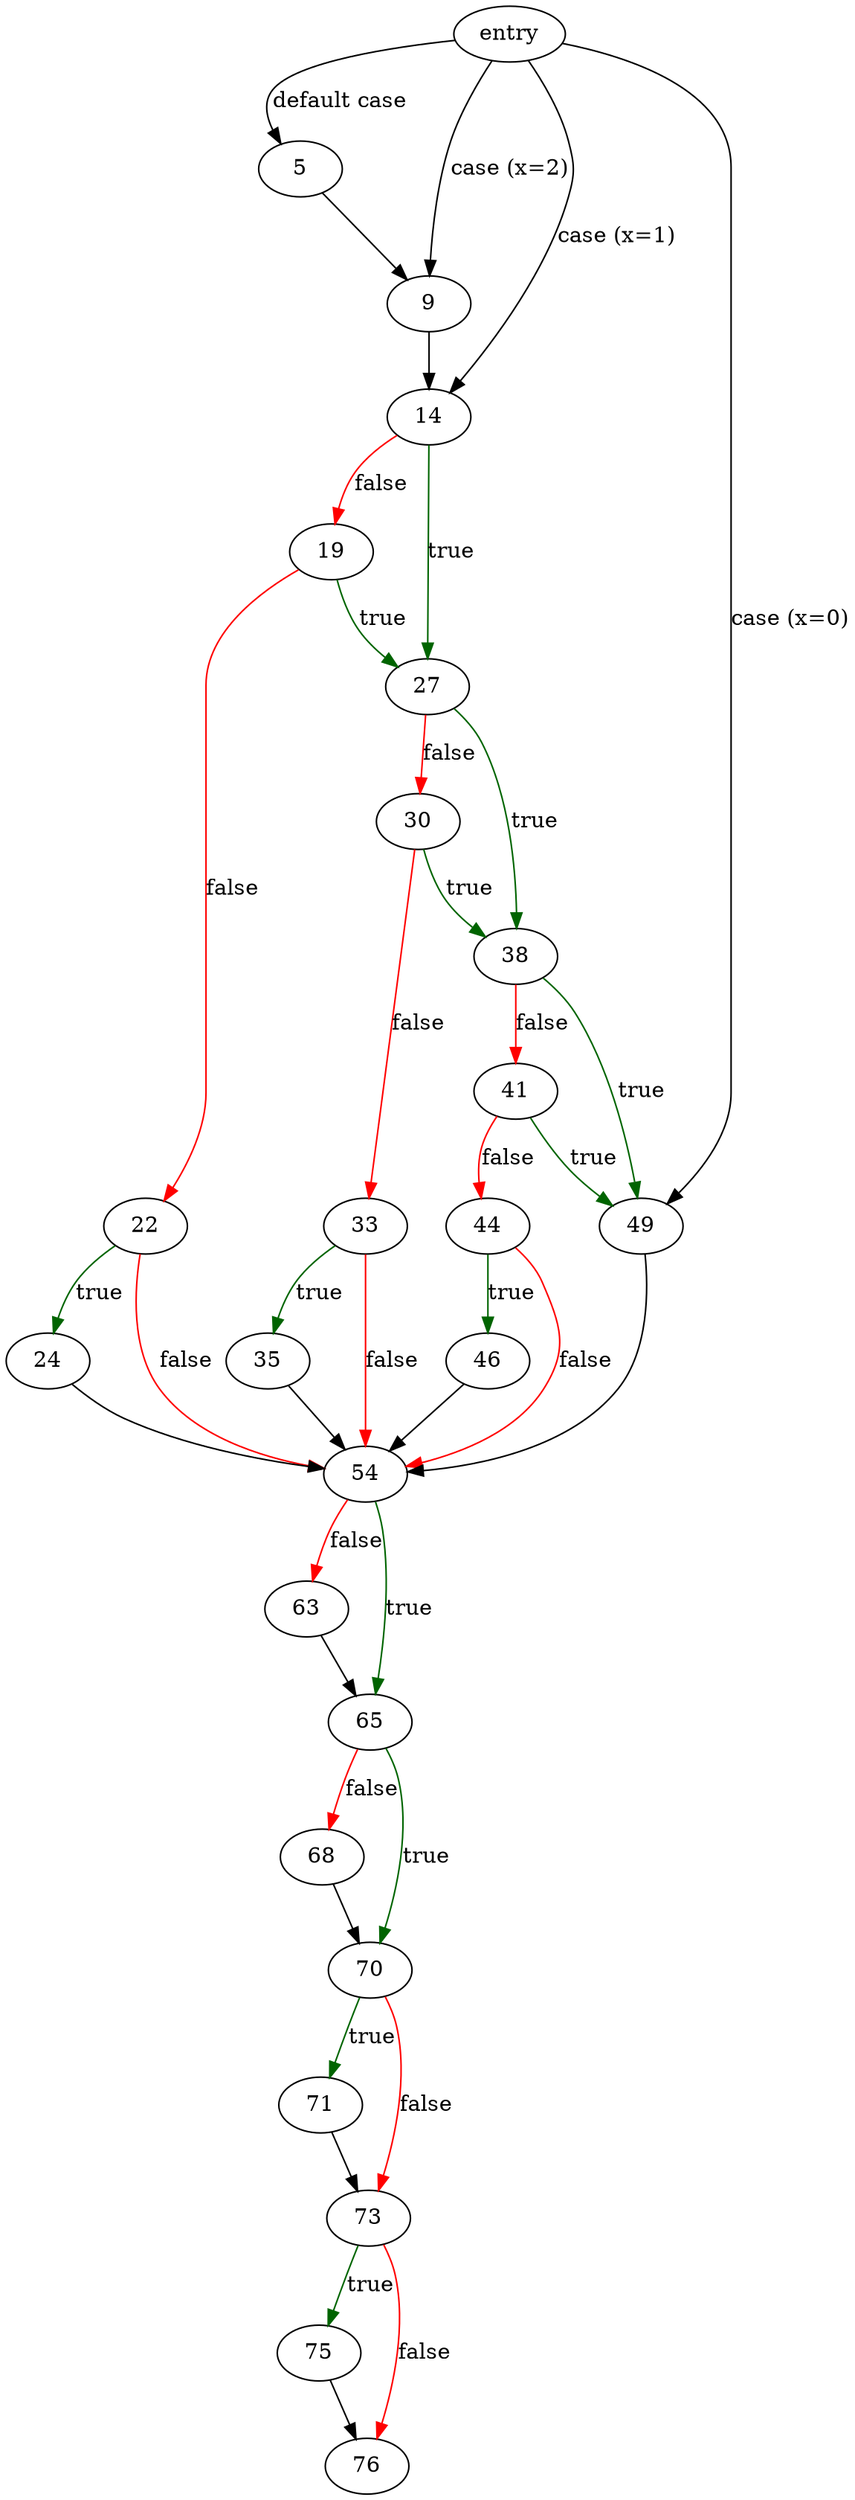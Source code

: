 digraph "freopen_safer" {
	// Node definitions.
	3 [label=entry];
	5;
	9;
	14;
	19;
	22;
	24;
	27;
	30;
	33;
	35;
	38;
	41;
	44;
	46;
	49;
	54;
	63;
	65;
	68;
	70;
	71;
	73;
	75;
	76;

	// Edge definitions.
	3 -> 5 [label="default case"];
	3 -> 9 [label="case (x=2)"];
	3 -> 14 [label="case (x=1)"];
	3 -> 49 [label="case (x=0)"];
	5 -> 9;
	9 -> 14;
	14 -> 19 [
		color=red
		label=false
	];
	14 -> 27 [
		color=darkgreen
		label=true
	];
	19 -> 22 [
		color=red
		label=false
	];
	19 -> 27 [
		color=darkgreen
		label=true
	];
	22 -> 24 [
		color=darkgreen
		label=true
	];
	22 -> 54 [
		color=red
		label=false
	];
	24 -> 54;
	27 -> 30 [
		color=red
		label=false
	];
	27 -> 38 [
		color=darkgreen
		label=true
	];
	30 -> 33 [
		color=red
		label=false
	];
	30 -> 38 [
		color=darkgreen
		label=true
	];
	33 -> 35 [
		color=darkgreen
		label=true
	];
	33 -> 54 [
		color=red
		label=false
	];
	35 -> 54;
	38 -> 41 [
		color=red
		label=false
	];
	38 -> 49 [
		color=darkgreen
		label=true
	];
	41 -> 44 [
		color=red
		label=false
	];
	41 -> 49 [
		color=darkgreen
		label=true
	];
	44 -> 46 [
		color=darkgreen
		label=true
	];
	44 -> 54 [
		color=red
		label=false
	];
	46 -> 54;
	49 -> 54;
	54 -> 63 [
		color=red
		label=false
	];
	54 -> 65 [
		color=darkgreen
		label=true
	];
	63 -> 65;
	65 -> 68 [
		color=red
		label=false
	];
	65 -> 70 [
		color=darkgreen
		label=true
	];
	68 -> 70;
	70 -> 71 [
		color=darkgreen
		label=true
	];
	70 -> 73 [
		color=red
		label=false
	];
	71 -> 73;
	73 -> 75 [
		color=darkgreen
		label=true
	];
	73 -> 76 [
		color=red
		label=false
	];
	75 -> 76;
}
